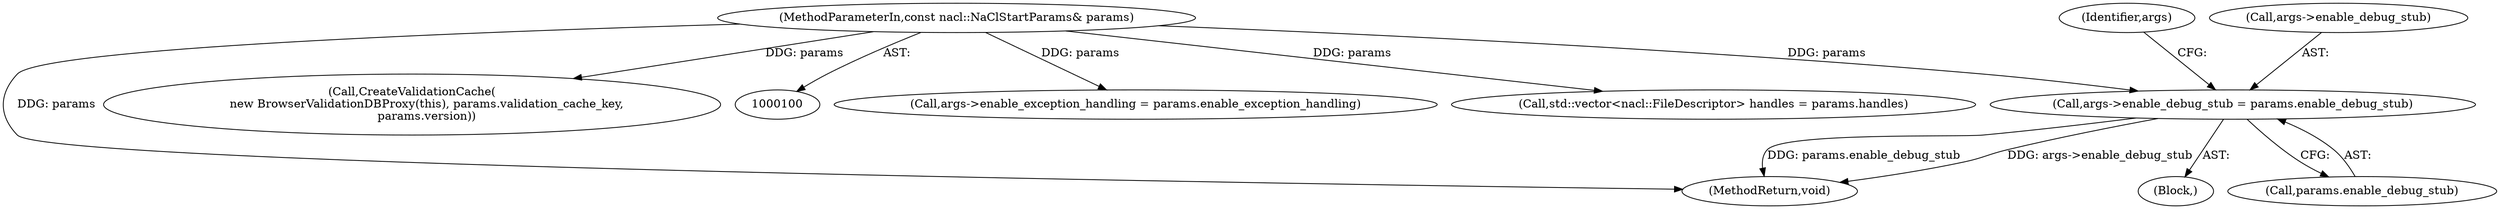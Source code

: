 digraph "0_Chrome_3b0d77670a0613f409110817455d2137576b485a_7@pointer" {
"1000243" [label="(Call,args->enable_debug_stub = params.enable_debug_stub)"];
"1000101" [label="(MethodParameterIn,const nacl::NaClStartParams& params)"];
"1000236" [label="(Call,args->enable_exception_handling = params.enable_exception_handling)"];
"1000101" [label="(MethodParameterIn,const nacl::NaClStartParams& params)"];
"1000117" [label="(Call,std::vector<nacl::FileDescriptor> handles = params.handles)"];
"1000243" [label="(Call,args->enable_debug_stub = params.enable_debug_stub)"];
"1000263" [label="(MethodReturn,void)"];
"1000102" [label="(Block,)"];
"1000252" [label="(Identifier,args)"];
"1000244" [label="(Call,args->enable_debug_stub)"];
"1000215" [label="(Call,CreateValidationCache(\n        new BrowserValidationDBProxy(this), params.validation_cache_key,\n        params.version))"];
"1000247" [label="(Call,params.enable_debug_stub)"];
"1000243" -> "1000102"  [label="AST: "];
"1000243" -> "1000247"  [label="CFG: "];
"1000244" -> "1000243"  [label="AST: "];
"1000247" -> "1000243"  [label="AST: "];
"1000252" -> "1000243"  [label="CFG: "];
"1000243" -> "1000263"  [label="DDG: args->enable_debug_stub"];
"1000243" -> "1000263"  [label="DDG: params.enable_debug_stub"];
"1000101" -> "1000243"  [label="DDG: params"];
"1000101" -> "1000100"  [label="AST: "];
"1000101" -> "1000263"  [label="DDG: params"];
"1000101" -> "1000117"  [label="DDG: params"];
"1000101" -> "1000215"  [label="DDG: params"];
"1000101" -> "1000236"  [label="DDG: params"];
}
